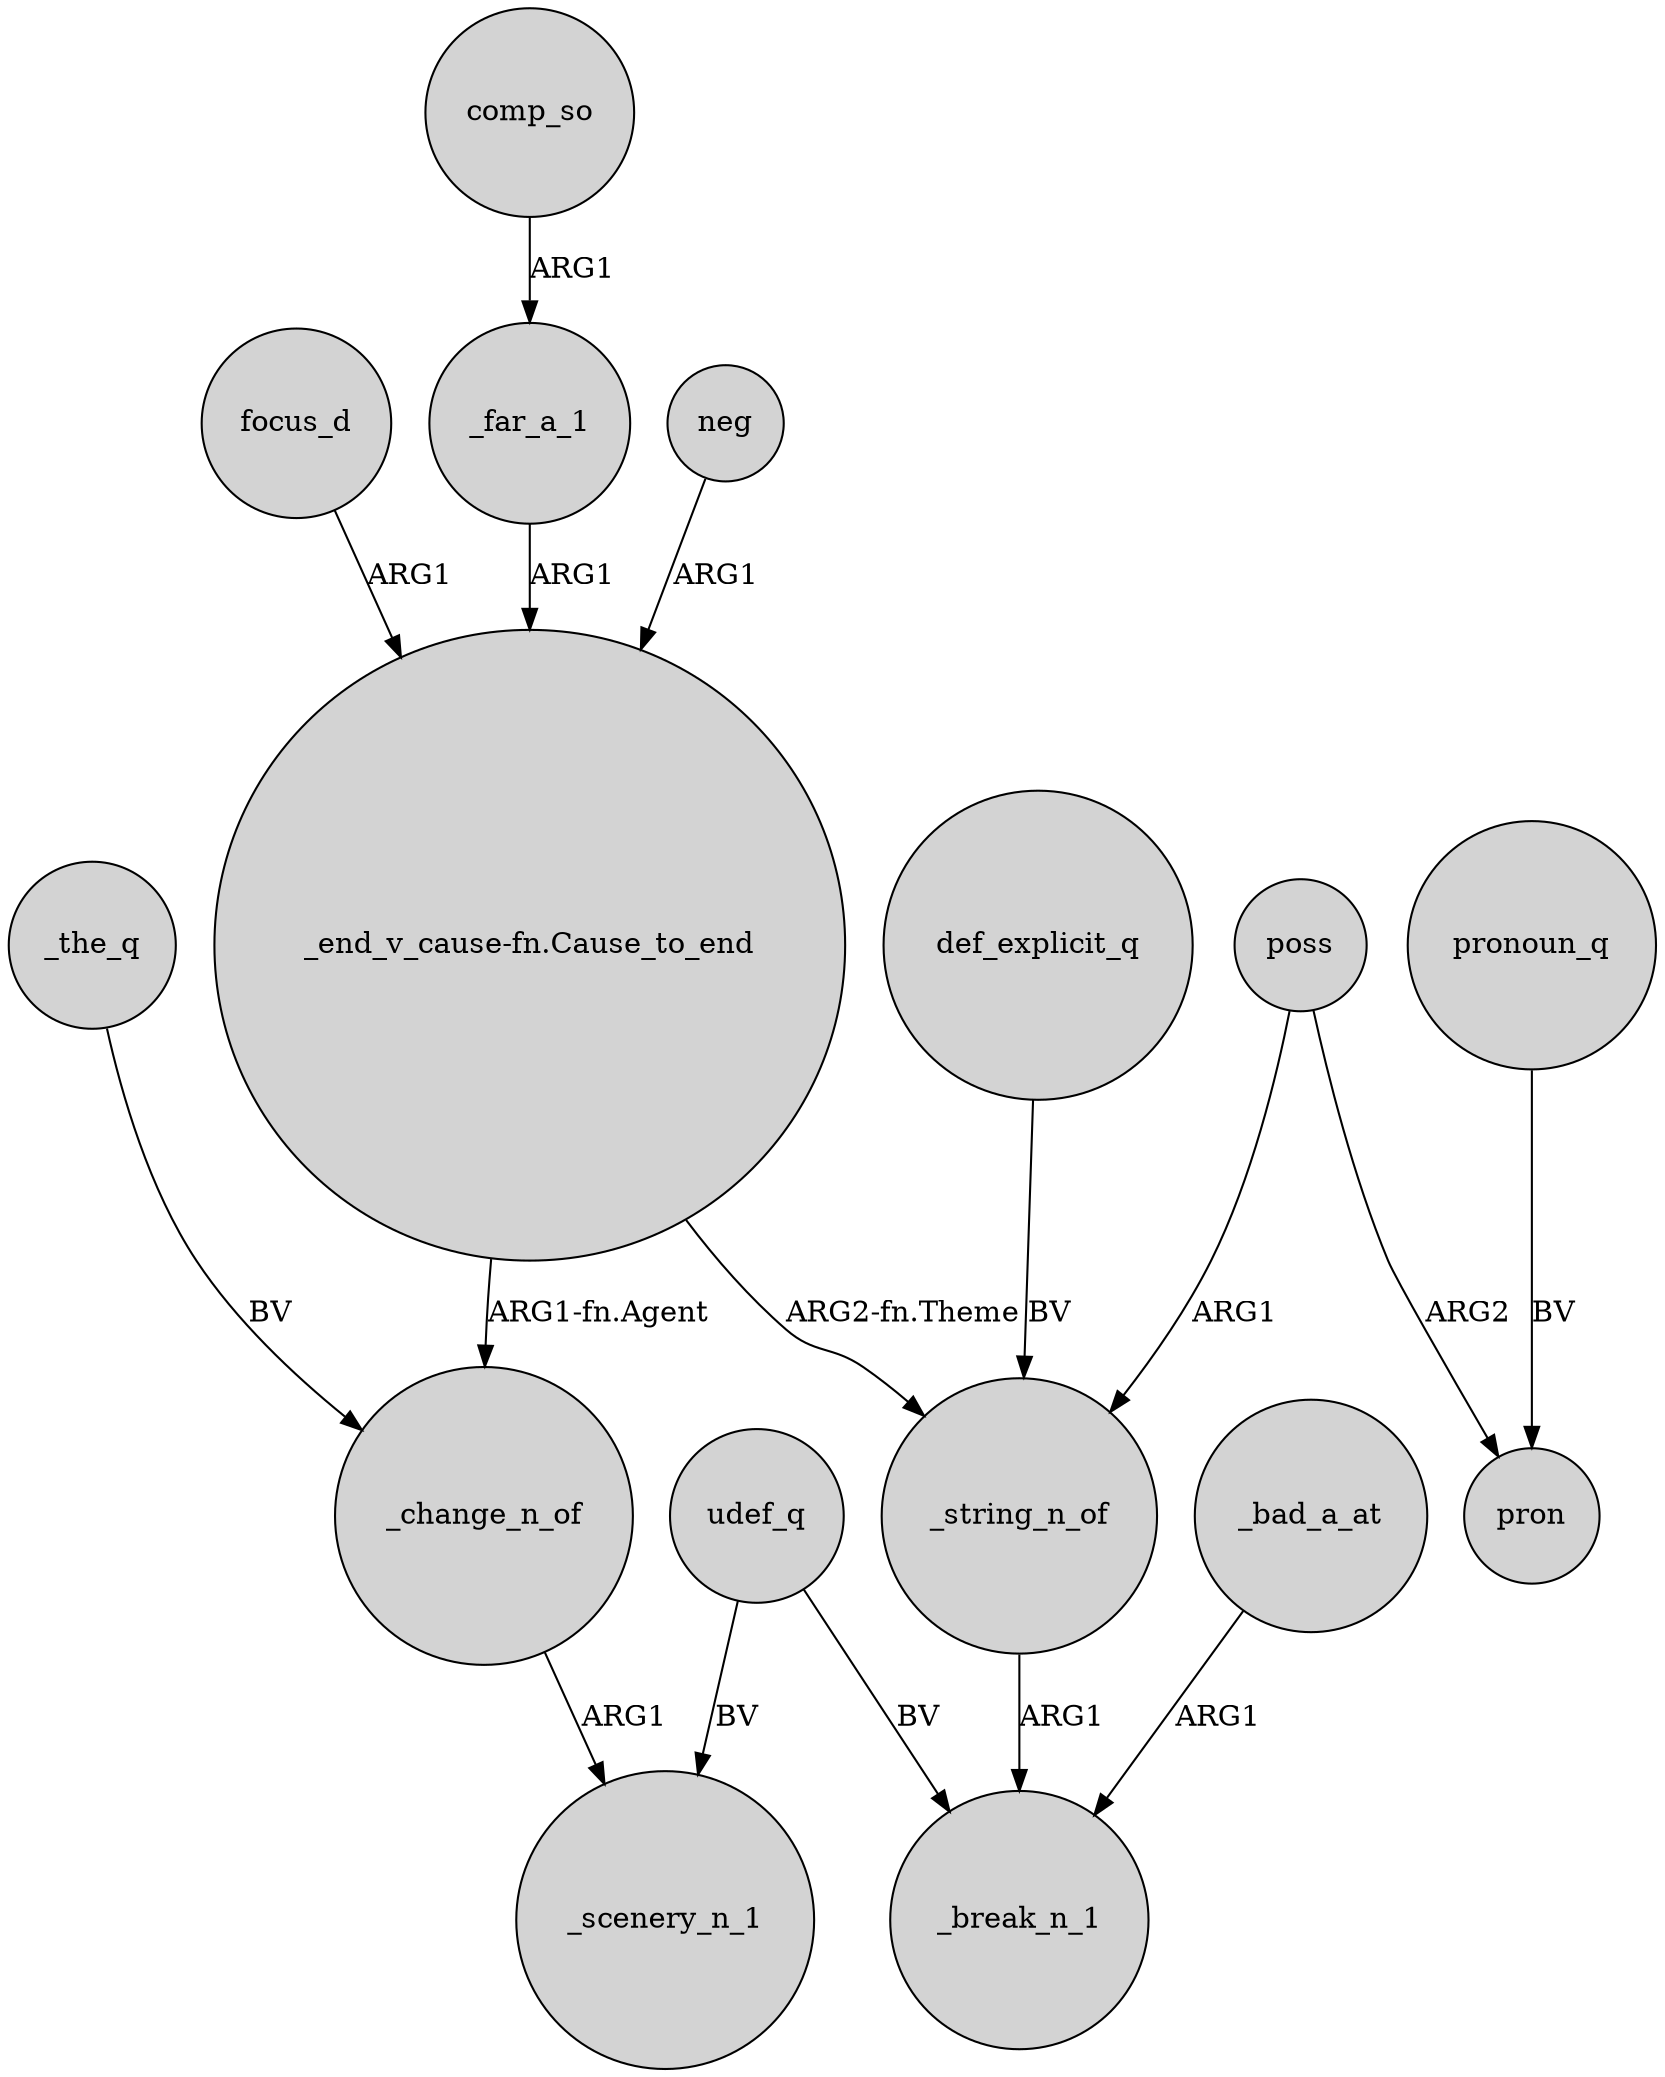 digraph {
	node [shape=circle style=filled]
	poss -> _string_n_of [label=ARG1]
	focus_d -> "_end_v_cause-fn.Cause_to_end" [label=ARG1]
	"_end_v_cause-fn.Cause_to_end" -> _string_n_of [label="ARG2-fn.Theme"]
	_the_q -> _change_n_of [label=BV]
	_string_n_of -> _break_n_1 [label=ARG1]
	_bad_a_at -> _break_n_1 [label=ARG1]
	udef_q -> _break_n_1 [label=BV]
	_change_n_of -> _scenery_n_1 [label=ARG1]
	poss -> pron [label=ARG2]
	udef_q -> _scenery_n_1 [label=BV]
	pronoun_q -> pron [label=BV]
	"_end_v_cause-fn.Cause_to_end" -> _change_n_of [label="ARG1-fn.Agent"]
	_far_a_1 -> "_end_v_cause-fn.Cause_to_end" [label=ARG1]
	comp_so -> _far_a_1 [label=ARG1]
	neg -> "_end_v_cause-fn.Cause_to_end" [label=ARG1]
	def_explicit_q -> _string_n_of [label=BV]
}

